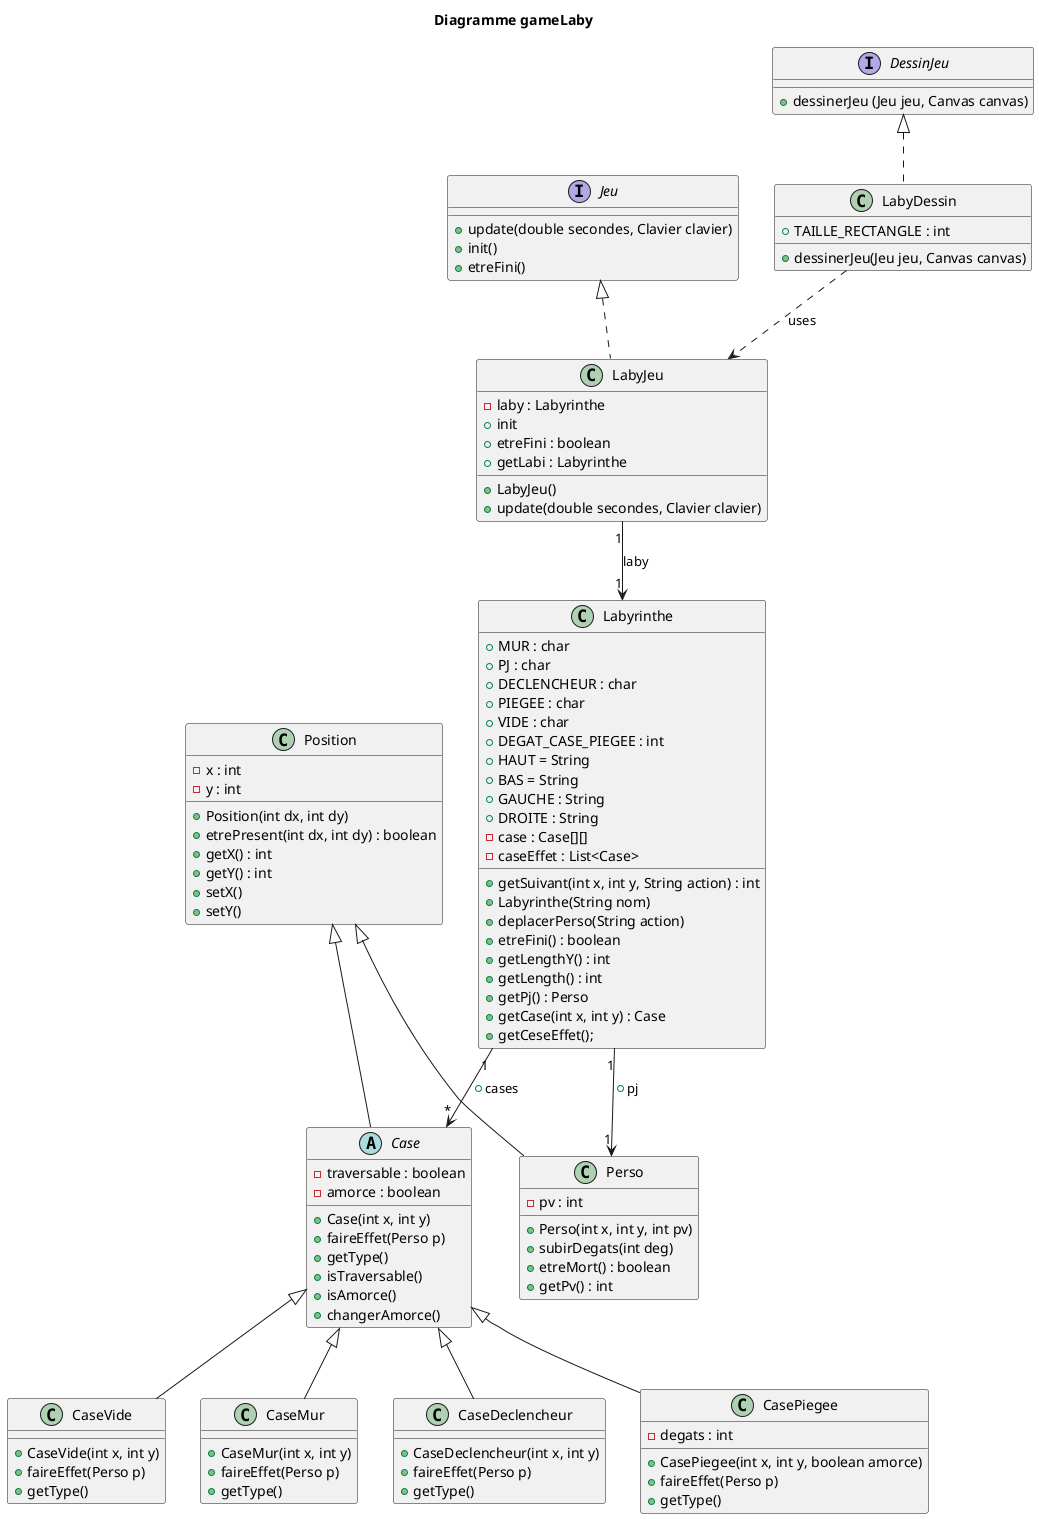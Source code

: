 @startuml
'https://plantuml.com/class-diagram

title Diagramme gameLaby

interface Jeu {
    +update(double secondes, Clavier clavier)
    +init()
    +etreFini()
    }

interface DessinJeu {
    +dessinerJeu (Jeu jeu, Canvas canvas)
    }



class LabyDessin{
    +TAILLE_RECTANGLE : int
    +dessinerJeu(Jeu jeu, Canvas canvas)
}

class LabyJeu{
    -laby : Labyrinthe
    +LabyJeu()
    +update(double secondes, Clavier clavier)
    +init
    +etreFini : boolean
    +getLabi : Labyrinthe
    }

class Position{
    -x : int
    -y : int
    +Position(int dx, int dy)
    +etrePresent(int dx, int dy) : boolean
    +getX() : int
    +getY() : int
    +setX()
    +setY()
    }

abstract Case {
    - traversable : boolean
    - amorce : boolean
    +Case(int x, int y)
    +faireEffet(Perso p)
    +getType()
    +isTraversable()
    +isAmorce()
    +changerAmorce()
    }


class Perso {
    -pv : int
    +Perso(int x, int y, int pv)
    +subirDegats(int deg)
    +etreMort() : boolean
    +getPv() : int
}

class Labyrinthe{
    +MUR : char
    +PJ : char
    +DECLENCHEUR : char
    +PIEGEE : char
    +VIDE : char
    +DEGAT_CASE_PIEGEE : int
    +HAUT = String
    +BAS = String
    +GAUCHE : String
    +DROITE : String
    -case : Case[][]
    -caseEffet : List<Case>
    +getSuivant(int x, int y, String action) : int
    +Labyrinthe(String nom)
    +deplacerPerso(String action)
    +etreFini() : boolean
     +getLengthY() : int
     +getLength() : int
     +getPj() : Perso
     +getCase(int x, int y) : Case
     +getCeseEffet();
    }

class CaseVide {
    +CaseVide(int x, int y)
    +faireEffet(Perso p)
    +getType()
}

class CaseMur {
    +CaseMur(int x, int y)
    +faireEffet(Perso p)
    +getType()
}

class CaseDeclencheur {
    +CaseDeclencheur(int x, int y)
    +faireEffet(Perso p)
    +getType()



}

class CasePiegee {
    -degats : int
    +CasePiegee(int x, int y, boolean amorce)
    +faireEffet(Perso p)
    +getType()



}


DessinJeu <|.. LabyDessin
Jeu <|.. LabyJeu
Position <|-- Perso
Position <|-- Case
Labyrinthe "1" --> "1" Perso : +pj
Labyrinthe "1" --> "*" Case : +cases
LabyDessin ..> LabyJeu : uses
LabyJeu "1" --> "1" Labyrinthe : laby
Case <|-- CaseVide
Case <|-- CaseMur
Case <|-- CasePiegee
Case <|-- CaseDeclencheur


@enduml